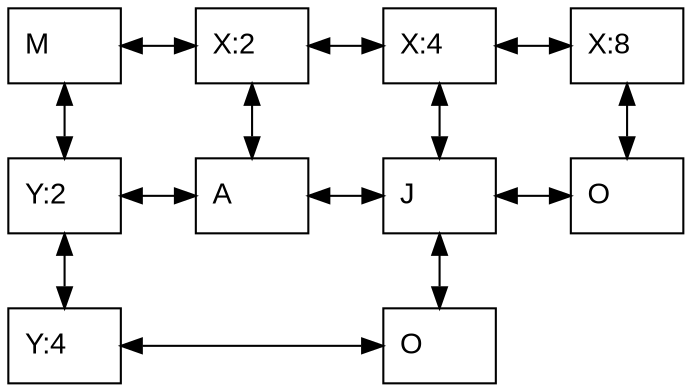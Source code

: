 digraph R { 
 rankdir=TB 
 node [shape=box fontname=Arial];
 graph[ nodesep = 0.5];
00 [label="M\l",	group=0]
20 [label="X:2\l",	group=2]
40 [label="X:4\l",	group=4]
80 [label="X:8\l",	group=8]
02 [label="Y:2\l",	group=0]
22 [label="A\l",	group=2]
42 [label="J\l",	group=4]
82 [label="O\l",	group=8]
04 [label="Y:4\l",	group=0]
44 [label="O\l",	group=4]


{rank = same;  	00; 	20; 	40; 	80; }
{rank = same; 	02; 	22; 	42; 	82; }
{rank = same; 	04; 	44; }


00->20[dir=both]
00->02[dir=both]
20->40[dir=both]
20->22[dir=both]
40->80[dir=both]
40->42[dir=both]
80->82[dir=both]
02->22[dir=both]
02->04[dir=both]
22->42[dir=both]
42->82[dir=both]
42->44[dir=both]
04->44[dir=both]


}